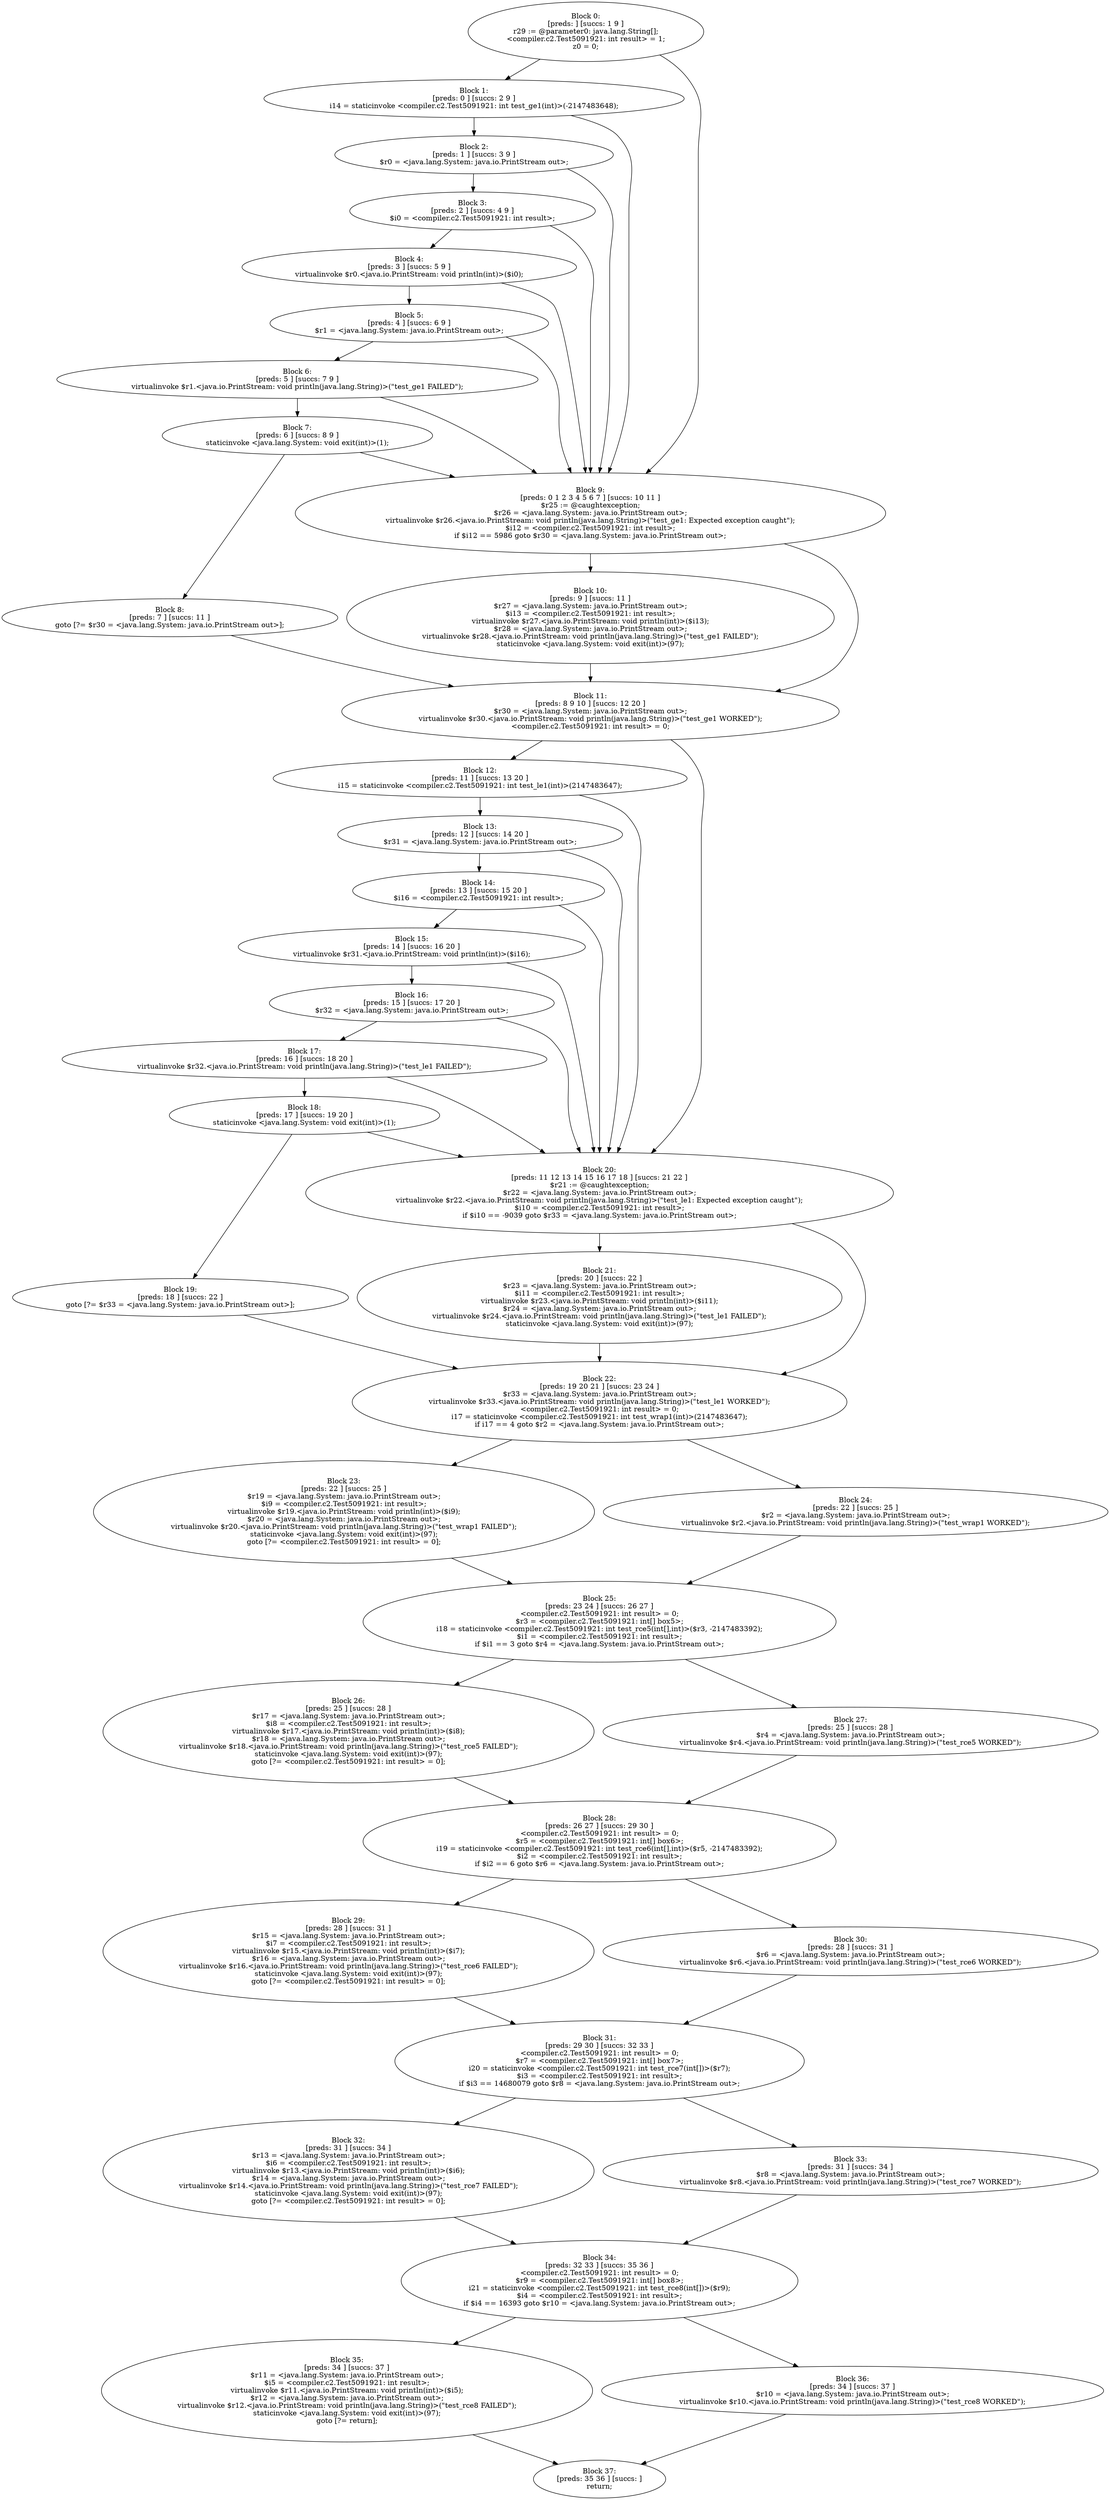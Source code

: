 digraph "unitGraph" {
    "Block 0:
[preds: ] [succs: 1 9 ]
r29 := @parameter0: java.lang.String[];
<compiler.c2.Test5091921: int result> = 1;
z0 = 0;
"
    "Block 1:
[preds: 0 ] [succs: 2 9 ]
i14 = staticinvoke <compiler.c2.Test5091921: int test_ge1(int)>(-2147483648);
"
    "Block 2:
[preds: 1 ] [succs: 3 9 ]
$r0 = <java.lang.System: java.io.PrintStream out>;
"
    "Block 3:
[preds: 2 ] [succs: 4 9 ]
$i0 = <compiler.c2.Test5091921: int result>;
"
    "Block 4:
[preds: 3 ] [succs: 5 9 ]
virtualinvoke $r0.<java.io.PrintStream: void println(int)>($i0);
"
    "Block 5:
[preds: 4 ] [succs: 6 9 ]
$r1 = <java.lang.System: java.io.PrintStream out>;
"
    "Block 6:
[preds: 5 ] [succs: 7 9 ]
virtualinvoke $r1.<java.io.PrintStream: void println(java.lang.String)>(\"test_ge1 FAILED\");
"
    "Block 7:
[preds: 6 ] [succs: 8 9 ]
staticinvoke <java.lang.System: void exit(int)>(1);
"
    "Block 8:
[preds: 7 ] [succs: 11 ]
goto [?= $r30 = <java.lang.System: java.io.PrintStream out>];
"
    "Block 9:
[preds: 0 1 2 3 4 5 6 7 ] [succs: 10 11 ]
$r25 := @caughtexception;
$r26 = <java.lang.System: java.io.PrintStream out>;
virtualinvoke $r26.<java.io.PrintStream: void println(java.lang.String)>(\"test_ge1: Expected exception caught\");
$i12 = <compiler.c2.Test5091921: int result>;
if $i12 == 5986 goto $r30 = <java.lang.System: java.io.PrintStream out>;
"
    "Block 10:
[preds: 9 ] [succs: 11 ]
$r27 = <java.lang.System: java.io.PrintStream out>;
$i13 = <compiler.c2.Test5091921: int result>;
virtualinvoke $r27.<java.io.PrintStream: void println(int)>($i13);
$r28 = <java.lang.System: java.io.PrintStream out>;
virtualinvoke $r28.<java.io.PrintStream: void println(java.lang.String)>(\"test_ge1 FAILED\");
staticinvoke <java.lang.System: void exit(int)>(97);
"
    "Block 11:
[preds: 8 9 10 ] [succs: 12 20 ]
$r30 = <java.lang.System: java.io.PrintStream out>;
virtualinvoke $r30.<java.io.PrintStream: void println(java.lang.String)>(\"test_ge1 WORKED\");
<compiler.c2.Test5091921: int result> = 0;
"
    "Block 12:
[preds: 11 ] [succs: 13 20 ]
i15 = staticinvoke <compiler.c2.Test5091921: int test_le1(int)>(2147483647);
"
    "Block 13:
[preds: 12 ] [succs: 14 20 ]
$r31 = <java.lang.System: java.io.PrintStream out>;
"
    "Block 14:
[preds: 13 ] [succs: 15 20 ]
$i16 = <compiler.c2.Test5091921: int result>;
"
    "Block 15:
[preds: 14 ] [succs: 16 20 ]
virtualinvoke $r31.<java.io.PrintStream: void println(int)>($i16);
"
    "Block 16:
[preds: 15 ] [succs: 17 20 ]
$r32 = <java.lang.System: java.io.PrintStream out>;
"
    "Block 17:
[preds: 16 ] [succs: 18 20 ]
virtualinvoke $r32.<java.io.PrintStream: void println(java.lang.String)>(\"test_le1 FAILED\");
"
    "Block 18:
[preds: 17 ] [succs: 19 20 ]
staticinvoke <java.lang.System: void exit(int)>(1);
"
    "Block 19:
[preds: 18 ] [succs: 22 ]
goto [?= $r33 = <java.lang.System: java.io.PrintStream out>];
"
    "Block 20:
[preds: 11 12 13 14 15 16 17 18 ] [succs: 21 22 ]
$r21 := @caughtexception;
$r22 = <java.lang.System: java.io.PrintStream out>;
virtualinvoke $r22.<java.io.PrintStream: void println(java.lang.String)>(\"test_le1: Expected exception caught\");
$i10 = <compiler.c2.Test5091921: int result>;
if $i10 == -9039 goto $r33 = <java.lang.System: java.io.PrintStream out>;
"
    "Block 21:
[preds: 20 ] [succs: 22 ]
$r23 = <java.lang.System: java.io.PrintStream out>;
$i11 = <compiler.c2.Test5091921: int result>;
virtualinvoke $r23.<java.io.PrintStream: void println(int)>($i11);
$r24 = <java.lang.System: java.io.PrintStream out>;
virtualinvoke $r24.<java.io.PrintStream: void println(java.lang.String)>(\"test_le1 FAILED\");
staticinvoke <java.lang.System: void exit(int)>(97);
"
    "Block 22:
[preds: 19 20 21 ] [succs: 23 24 ]
$r33 = <java.lang.System: java.io.PrintStream out>;
virtualinvoke $r33.<java.io.PrintStream: void println(java.lang.String)>(\"test_le1 WORKED\");
<compiler.c2.Test5091921: int result> = 0;
i17 = staticinvoke <compiler.c2.Test5091921: int test_wrap1(int)>(2147483647);
if i17 == 4 goto $r2 = <java.lang.System: java.io.PrintStream out>;
"
    "Block 23:
[preds: 22 ] [succs: 25 ]
$r19 = <java.lang.System: java.io.PrintStream out>;
$i9 = <compiler.c2.Test5091921: int result>;
virtualinvoke $r19.<java.io.PrintStream: void println(int)>($i9);
$r20 = <java.lang.System: java.io.PrintStream out>;
virtualinvoke $r20.<java.io.PrintStream: void println(java.lang.String)>(\"test_wrap1 FAILED\");
staticinvoke <java.lang.System: void exit(int)>(97);
goto [?= <compiler.c2.Test5091921: int result> = 0];
"
    "Block 24:
[preds: 22 ] [succs: 25 ]
$r2 = <java.lang.System: java.io.PrintStream out>;
virtualinvoke $r2.<java.io.PrintStream: void println(java.lang.String)>(\"test_wrap1 WORKED\");
"
    "Block 25:
[preds: 23 24 ] [succs: 26 27 ]
<compiler.c2.Test5091921: int result> = 0;
$r3 = <compiler.c2.Test5091921: int[] box5>;
i18 = staticinvoke <compiler.c2.Test5091921: int test_rce5(int[],int)>($r3, -2147483392);
$i1 = <compiler.c2.Test5091921: int result>;
if $i1 == 3 goto $r4 = <java.lang.System: java.io.PrintStream out>;
"
    "Block 26:
[preds: 25 ] [succs: 28 ]
$r17 = <java.lang.System: java.io.PrintStream out>;
$i8 = <compiler.c2.Test5091921: int result>;
virtualinvoke $r17.<java.io.PrintStream: void println(int)>($i8);
$r18 = <java.lang.System: java.io.PrintStream out>;
virtualinvoke $r18.<java.io.PrintStream: void println(java.lang.String)>(\"test_rce5 FAILED\");
staticinvoke <java.lang.System: void exit(int)>(97);
goto [?= <compiler.c2.Test5091921: int result> = 0];
"
    "Block 27:
[preds: 25 ] [succs: 28 ]
$r4 = <java.lang.System: java.io.PrintStream out>;
virtualinvoke $r4.<java.io.PrintStream: void println(java.lang.String)>(\"test_rce5 WORKED\");
"
    "Block 28:
[preds: 26 27 ] [succs: 29 30 ]
<compiler.c2.Test5091921: int result> = 0;
$r5 = <compiler.c2.Test5091921: int[] box6>;
i19 = staticinvoke <compiler.c2.Test5091921: int test_rce6(int[],int)>($r5, -2147483392);
$i2 = <compiler.c2.Test5091921: int result>;
if $i2 == 6 goto $r6 = <java.lang.System: java.io.PrintStream out>;
"
    "Block 29:
[preds: 28 ] [succs: 31 ]
$r15 = <java.lang.System: java.io.PrintStream out>;
$i7 = <compiler.c2.Test5091921: int result>;
virtualinvoke $r15.<java.io.PrintStream: void println(int)>($i7);
$r16 = <java.lang.System: java.io.PrintStream out>;
virtualinvoke $r16.<java.io.PrintStream: void println(java.lang.String)>(\"test_rce6 FAILED\");
staticinvoke <java.lang.System: void exit(int)>(97);
goto [?= <compiler.c2.Test5091921: int result> = 0];
"
    "Block 30:
[preds: 28 ] [succs: 31 ]
$r6 = <java.lang.System: java.io.PrintStream out>;
virtualinvoke $r6.<java.io.PrintStream: void println(java.lang.String)>(\"test_rce6 WORKED\");
"
    "Block 31:
[preds: 29 30 ] [succs: 32 33 ]
<compiler.c2.Test5091921: int result> = 0;
$r7 = <compiler.c2.Test5091921: int[] box7>;
i20 = staticinvoke <compiler.c2.Test5091921: int test_rce7(int[])>($r7);
$i3 = <compiler.c2.Test5091921: int result>;
if $i3 == 14680079 goto $r8 = <java.lang.System: java.io.PrintStream out>;
"
    "Block 32:
[preds: 31 ] [succs: 34 ]
$r13 = <java.lang.System: java.io.PrintStream out>;
$i6 = <compiler.c2.Test5091921: int result>;
virtualinvoke $r13.<java.io.PrintStream: void println(int)>($i6);
$r14 = <java.lang.System: java.io.PrintStream out>;
virtualinvoke $r14.<java.io.PrintStream: void println(java.lang.String)>(\"test_rce7 FAILED\");
staticinvoke <java.lang.System: void exit(int)>(97);
goto [?= <compiler.c2.Test5091921: int result> = 0];
"
    "Block 33:
[preds: 31 ] [succs: 34 ]
$r8 = <java.lang.System: java.io.PrintStream out>;
virtualinvoke $r8.<java.io.PrintStream: void println(java.lang.String)>(\"test_rce7 WORKED\");
"
    "Block 34:
[preds: 32 33 ] [succs: 35 36 ]
<compiler.c2.Test5091921: int result> = 0;
$r9 = <compiler.c2.Test5091921: int[] box8>;
i21 = staticinvoke <compiler.c2.Test5091921: int test_rce8(int[])>($r9);
$i4 = <compiler.c2.Test5091921: int result>;
if $i4 == 16393 goto $r10 = <java.lang.System: java.io.PrintStream out>;
"
    "Block 35:
[preds: 34 ] [succs: 37 ]
$r11 = <java.lang.System: java.io.PrintStream out>;
$i5 = <compiler.c2.Test5091921: int result>;
virtualinvoke $r11.<java.io.PrintStream: void println(int)>($i5);
$r12 = <java.lang.System: java.io.PrintStream out>;
virtualinvoke $r12.<java.io.PrintStream: void println(java.lang.String)>(\"test_rce8 FAILED\");
staticinvoke <java.lang.System: void exit(int)>(97);
goto [?= return];
"
    "Block 36:
[preds: 34 ] [succs: 37 ]
$r10 = <java.lang.System: java.io.PrintStream out>;
virtualinvoke $r10.<java.io.PrintStream: void println(java.lang.String)>(\"test_rce8 WORKED\");
"
    "Block 37:
[preds: 35 36 ] [succs: ]
return;
"
    "Block 0:
[preds: ] [succs: 1 9 ]
r29 := @parameter0: java.lang.String[];
<compiler.c2.Test5091921: int result> = 1;
z0 = 0;
"->"Block 1:
[preds: 0 ] [succs: 2 9 ]
i14 = staticinvoke <compiler.c2.Test5091921: int test_ge1(int)>(-2147483648);
";
    "Block 0:
[preds: ] [succs: 1 9 ]
r29 := @parameter0: java.lang.String[];
<compiler.c2.Test5091921: int result> = 1;
z0 = 0;
"->"Block 9:
[preds: 0 1 2 3 4 5 6 7 ] [succs: 10 11 ]
$r25 := @caughtexception;
$r26 = <java.lang.System: java.io.PrintStream out>;
virtualinvoke $r26.<java.io.PrintStream: void println(java.lang.String)>(\"test_ge1: Expected exception caught\");
$i12 = <compiler.c2.Test5091921: int result>;
if $i12 == 5986 goto $r30 = <java.lang.System: java.io.PrintStream out>;
";
    "Block 1:
[preds: 0 ] [succs: 2 9 ]
i14 = staticinvoke <compiler.c2.Test5091921: int test_ge1(int)>(-2147483648);
"->"Block 2:
[preds: 1 ] [succs: 3 9 ]
$r0 = <java.lang.System: java.io.PrintStream out>;
";
    "Block 1:
[preds: 0 ] [succs: 2 9 ]
i14 = staticinvoke <compiler.c2.Test5091921: int test_ge1(int)>(-2147483648);
"->"Block 9:
[preds: 0 1 2 3 4 5 6 7 ] [succs: 10 11 ]
$r25 := @caughtexception;
$r26 = <java.lang.System: java.io.PrintStream out>;
virtualinvoke $r26.<java.io.PrintStream: void println(java.lang.String)>(\"test_ge1: Expected exception caught\");
$i12 = <compiler.c2.Test5091921: int result>;
if $i12 == 5986 goto $r30 = <java.lang.System: java.io.PrintStream out>;
";
    "Block 2:
[preds: 1 ] [succs: 3 9 ]
$r0 = <java.lang.System: java.io.PrintStream out>;
"->"Block 3:
[preds: 2 ] [succs: 4 9 ]
$i0 = <compiler.c2.Test5091921: int result>;
";
    "Block 2:
[preds: 1 ] [succs: 3 9 ]
$r0 = <java.lang.System: java.io.PrintStream out>;
"->"Block 9:
[preds: 0 1 2 3 4 5 6 7 ] [succs: 10 11 ]
$r25 := @caughtexception;
$r26 = <java.lang.System: java.io.PrintStream out>;
virtualinvoke $r26.<java.io.PrintStream: void println(java.lang.String)>(\"test_ge1: Expected exception caught\");
$i12 = <compiler.c2.Test5091921: int result>;
if $i12 == 5986 goto $r30 = <java.lang.System: java.io.PrintStream out>;
";
    "Block 3:
[preds: 2 ] [succs: 4 9 ]
$i0 = <compiler.c2.Test5091921: int result>;
"->"Block 4:
[preds: 3 ] [succs: 5 9 ]
virtualinvoke $r0.<java.io.PrintStream: void println(int)>($i0);
";
    "Block 3:
[preds: 2 ] [succs: 4 9 ]
$i0 = <compiler.c2.Test5091921: int result>;
"->"Block 9:
[preds: 0 1 2 3 4 5 6 7 ] [succs: 10 11 ]
$r25 := @caughtexception;
$r26 = <java.lang.System: java.io.PrintStream out>;
virtualinvoke $r26.<java.io.PrintStream: void println(java.lang.String)>(\"test_ge1: Expected exception caught\");
$i12 = <compiler.c2.Test5091921: int result>;
if $i12 == 5986 goto $r30 = <java.lang.System: java.io.PrintStream out>;
";
    "Block 4:
[preds: 3 ] [succs: 5 9 ]
virtualinvoke $r0.<java.io.PrintStream: void println(int)>($i0);
"->"Block 5:
[preds: 4 ] [succs: 6 9 ]
$r1 = <java.lang.System: java.io.PrintStream out>;
";
    "Block 4:
[preds: 3 ] [succs: 5 9 ]
virtualinvoke $r0.<java.io.PrintStream: void println(int)>($i0);
"->"Block 9:
[preds: 0 1 2 3 4 5 6 7 ] [succs: 10 11 ]
$r25 := @caughtexception;
$r26 = <java.lang.System: java.io.PrintStream out>;
virtualinvoke $r26.<java.io.PrintStream: void println(java.lang.String)>(\"test_ge1: Expected exception caught\");
$i12 = <compiler.c2.Test5091921: int result>;
if $i12 == 5986 goto $r30 = <java.lang.System: java.io.PrintStream out>;
";
    "Block 5:
[preds: 4 ] [succs: 6 9 ]
$r1 = <java.lang.System: java.io.PrintStream out>;
"->"Block 6:
[preds: 5 ] [succs: 7 9 ]
virtualinvoke $r1.<java.io.PrintStream: void println(java.lang.String)>(\"test_ge1 FAILED\");
";
    "Block 5:
[preds: 4 ] [succs: 6 9 ]
$r1 = <java.lang.System: java.io.PrintStream out>;
"->"Block 9:
[preds: 0 1 2 3 4 5 6 7 ] [succs: 10 11 ]
$r25 := @caughtexception;
$r26 = <java.lang.System: java.io.PrintStream out>;
virtualinvoke $r26.<java.io.PrintStream: void println(java.lang.String)>(\"test_ge1: Expected exception caught\");
$i12 = <compiler.c2.Test5091921: int result>;
if $i12 == 5986 goto $r30 = <java.lang.System: java.io.PrintStream out>;
";
    "Block 6:
[preds: 5 ] [succs: 7 9 ]
virtualinvoke $r1.<java.io.PrintStream: void println(java.lang.String)>(\"test_ge1 FAILED\");
"->"Block 7:
[preds: 6 ] [succs: 8 9 ]
staticinvoke <java.lang.System: void exit(int)>(1);
";
    "Block 6:
[preds: 5 ] [succs: 7 9 ]
virtualinvoke $r1.<java.io.PrintStream: void println(java.lang.String)>(\"test_ge1 FAILED\");
"->"Block 9:
[preds: 0 1 2 3 4 5 6 7 ] [succs: 10 11 ]
$r25 := @caughtexception;
$r26 = <java.lang.System: java.io.PrintStream out>;
virtualinvoke $r26.<java.io.PrintStream: void println(java.lang.String)>(\"test_ge1: Expected exception caught\");
$i12 = <compiler.c2.Test5091921: int result>;
if $i12 == 5986 goto $r30 = <java.lang.System: java.io.PrintStream out>;
";
    "Block 7:
[preds: 6 ] [succs: 8 9 ]
staticinvoke <java.lang.System: void exit(int)>(1);
"->"Block 8:
[preds: 7 ] [succs: 11 ]
goto [?= $r30 = <java.lang.System: java.io.PrintStream out>];
";
    "Block 7:
[preds: 6 ] [succs: 8 9 ]
staticinvoke <java.lang.System: void exit(int)>(1);
"->"Block 9:
[preds: 0 1 2 3 4 5 6 7 ] [succs: 10 11 ]
$r25 := @caughtexception;
$r26 = <java.lang.System: java.io.PrintStream out>;
virtualinvoke $r26.<java.io.PrintStream: void println(java.lang.String)>(\"test_ge1: Expected exception caught\");
$i12 = <compiler.c2.Test5091921: int result>;
if $i12 == 5986 goto $r30 = <java.lang.System: java.io.PrintStream out>;
";
    "Block 8:
[preds: 7 ] [succs: 11 ]
goto [?= $r30 = <java.lang.System: java.io.PrintStream out>];
"->"Block 11:
[preds: 8 9 10 ] [succs: 12 20 ]
$r30 = <java.lang.System: java.io.PrintStream out>;
virtualinvoke $r30.<java.io.PrintStream: void println(java.lang.String)>(\"test_ge1 WORKED\");
<compiler.c2.Test5091921: int result> = 0;
";
    "Block 9:
[preds: 0 1 2 3 4 5 6 7 ] [succs: 10 11 ]
$r25 := @caughtexception;
$r26 = <java.lang.System: java.io.PrintStream out>;
virtualinvoke $r26.<java.io.PrintStream: void println(java.lang.String)>(\"test_ge1: Expected exception caught\");
$i12 = <compiler.c2.Test5091921: int result>;
if $i12 == 5986 goto $r30 = <java.lang.System: java.io.PrintStream out>;
"->"Block 10:
[preds: 9 ] [succs: 11 ]
$r27 = <java.lang.System: java.io.PrintStream out>;
$i13 = <compiler.c2.Test5091921: int result>;
virtualinvoke $r27.<java.io.PrintStream: void println(int)>($i13);
$r28 = <java.lang.System: java.io.PrintStream out>;
virtualinvoke $r28.<java.io.PrintStream: void println(java.lang.String)>(\"test_ge1 FAILED\");
staticinvoke <java.lang.System: void exit(int)>(97);
";
    "Block 9:
[preds: 0 1 2 3 4 5 6 7 ] [succs: 10 11 ]
$r25 := @caughtexception;
$r26 = <java.lang.System: java.io.PrintStream out>;
virtualinvoke $r26.<java.io.PrintStream: void println(java.lang.String)>(\"test_ge1: Expected exception caught\");
$i12 = <compiler.c2.Test5091921: int result>;
if $i12 == 5986 goto $r30 = <java.lang.System: java.io.PrintStream out>;
"->"Block 11:
[preds: 8 9 10 ] [succs: 12 20 ]
$r30 = <java.lang.System: java.io.PrintStream out>;
virtualinvoke $r30.<java.io.PrintStream: void println(java.lang.String)>(\"test_ge1 WORKED\");
<compiler.c2.Test5091921: int result> = 0;
";
    "Block 10:
[preds: 9 ] [succs: 11 ]
$r27 = <java.lang.System: java.io.PrintStream out>;
$i13 = <compiler.c2.Test5091921: int result>;
virtualinvoke $r27.<java.io.PrintStream: void println(int)>($i13);
$r28 = <java.lang.System: java.io.PrintStream out>;
virtualinvoke $r28.<java.io.PrintStream: void println(java.lang.String)>(\"test_ge1 FAILED\");
staticinvoke <java.lang.System: void exit(int)>(97);
"->"Block 11:
[preds: 8 9 10 ] [succs: 12 20 ]
$r30 = <java.lang.System: java.io.PrintStream out>;
virtualinvoke $r30.<java.io.PrintStream: void println(java.lang.String)>(\"test_ge1 WORKED\");
<compiler.c2.Test5091921: int result> = 0;
";
    "Block 11:
[preds: 8 9 10 ] [succs: 12 20 ]
$r30 = <java.lang.System: java.io.PrintStream out>;
virtualinvoke $r30.<java.io.PrintStream: void println(java.lang.String)>(\"test_ge1 WORKED\");
<compiler.c2.Test5091921: int result> = 0;
"->"Block 12:
[preds: 11 ] [succs: 13 20 ]
i15 = staticinvoke <compiler.c2.Test5091921: int test_le1(int)>(2147483647);
";
    "Block 11:
[preds: 8 9 10 ] [succs: 12 20 ]
$r30 = <java.lang.System: java.io.PrintStream out>;
virtualinvoke $r30.<java.io.PrintStream: void println(java.lang.String)>(\"test_ge1 WORKED\");
<compiler.c2.Test5091921: int result> = 0;
"->"Block 20:
[preds: 11 12 13 14 15 16 17 18 ] [succs: 21 22 ]
$r21 := @caughtexception;
$r22 = <java.lang.System: java.io.PrintStream out>;
virtualinvoke $r22.<java.io.PrintStream: void println(java.lang.String)>(\"test_le1: Expected exception caught\");
$i10 = <compiler.c2.Test5091921: int result>;
if $i10 == -9039 goto $r33 = <java.lang.System: java.io.PrintStream out>;
";
    "Block 12:
[preds: 11 ] [succs: 13 20 ]
i15 = staticinvoke <compiler.c2.Test5091921: int test_le1(int)>(2147483647);
"->"Block 13:
[preds: 12 ] [succs: 14 20 ]
$r31 = <java.lang.System: java.io.PrintStream out>;
";
    "Block 12:
[preds: 11 ] [succs: 13 20 ]
i15 = staticinvoke <compiler.c2.Test5091921: int test_le1(int)>(2147483647);
"->"Block 20:
[preds: 11 12 13 14 15 16 17 18 ] [succs: 21 22 ]
$r21 := @caughtexception;
$r22 = <java.lang.System: java.io.PrintStream out>;
virtualinvoke $r22.<java.io.PrintStream: void println(java.lang.String)>(\"test_le1: Expected exception caught\");
$i10 = <compiler.c2.Test5091921: int result>;
if $i10 == -9039 goto $r33 = <java.lang.System: java.io.PrintStream out>;
";
    "Block 13:
[preds: 12 ] [succs: 14 20 ]
$r31 = <java.lang.System: java.io.PrintStream out>;
"->"Block 14:
[preds: 13 ] [succs: 15 20 ]
$i16 = <compiler.c2.Test5091921: int result>;
";
    "Block 13:
[preds: 12 ] [succs: 14 20 ]
$r31 = <java.lang.System: java.io.PrintStream out>;
"->"Block 20:
[preds: 11 12 13 14 15 16 17 18 ] [succs: 21 22 ]
$r21 := @caughtexception;
$r22 = <java.lang.System: java.io.PrintStream out>;
virtualinvoke $r22.<java.io.PrintStream: void println(java.lang.String)>(\"test_le1: Expected exception caught\");
$i10 = <compiler.c2.Test5091921: int result>;
if $i10 == -9039 goto $r33 = <java.lang.System: java.io.PrintStream out>;
";
    "Block 14:
[preds: 13 ] [succs: 15 20 ]
$i16 = <compiler.c2.Test5091921: int result>;
"->"Block 15:
[preds: 14 ] [succs: 16 20 ]
virtualinvoke $r31.<java.io.PrintStream: void println(int)>($i16);
";
    "Block 14:
[preds: 13 ] [succs: 15 20 ]
$i16 = <compiler.c2.Test5091921: int result>;
"->"Block 20:
[preds: 11 12 13 14 15 16 17 18 ] [succs: 21 22 ]
$r21 := @caughtexception;
$r22 = <java.lang.System: java.io.PrintStream out>;
virtualinvoke $r22.<java.io.PrintStream: void println(java.lang.String)>(\"test_le1: Expected exception caught\");
$i10 = <compiler.c2.Test5091921: int result>;
if $i10 == -9039 goto $r33 = <java.lang.System: java.io.PrintStream out>;
";
    "Block 15:
[preds: 14 ] [succs: 16 20 ]
virtualinvoke $r31.<java.io.PrintStream: void println(int)>($i16);
"->"Block 16:
[preds: 15 ] [succs: 17 20 ]
$r32 = <java.lang.System: java.io.PrintStream out>;
";
    "Block 15:
[preds: 14 ] [succs: 16 20 ]
virtualinvoke $r31.<java.io.PrintStream: void println(int)>($i16);
"->"Block 20:
[preds: 11 12 13 14 15 16 17 18 ] [succs: 21 22 ]
$r21 := @caughtexception;
$r22 = <java.lang.System: java.io.PrintStream out>;
virtualinvoke $r22.<java.io.PrintStream: void println(java.lang.String)>(\"test_le1: Expected exception caught\");
$i10 = <compiler.c2.Test5091921: int result>;
if $i10 == -9039 goto $r33 = <java.lang.System: java.io.PrintStream out>;
";
    "Block 16:
[preds: 15 ] [succs: 17 20 ]
$r32 = <java.lang.System: java.io.PrintStream out>;
"->"Block 17:
[preds: 16 ] [succs: 18 20 ]
virtualinvoke $r32.<java.io.PrintStream: void println(java.lang.String)>(\"test_le1 FAILED\");
";
    "Block 16:
[preds: 15 ] [succs: 17 20 ]
$r32 = <java.lang.System: java.io.PrintStream out>;
"->"Block 20:
[preds: 11 12 13 14 15 16 17 18 ] [succs: 21 22 ]
$r21 := @caughtexception;
$r22 = <java.lang.System: java.io.PrintStream out>;
virtualinvoke $r22.<java.io.PrintStream: void println(java.lang.String)>(\"test_le1: Expected exception caught\");
$i10 = <compiler.c2.Test5091921: int result>;
if $i10 == -9039 goto $r33 = <java.lang.System: java.io.PrintStream out>;
";
    "Block 17:
[preds: 16 ] [succs: 18 20 ]
virtualinvoke $r32.<java.io.PrintStream: void println(java.lang.String)>(\"test_le1 FAILED\");
"->"Block 18:
[preds: 17 ] [succs: 19 20 ]
staticinvoke <java.lang.System: void exit(int)>(1);
";
    "Block 17:
[preds: 16 ] [succs: 18 20 ]
virtualinvoke $r32.<java.io.PrintStream: void println(java.lang.String)>(\"test_le1 FAILED\");
"->"Block 20:
[preds: 11 12 13 14 15 16 17 18 ] [succs: 21 22 ]
$r21 := @caughtexception;
$r22 = <java.lang.System: java.io.PrintStream out>;
virtualinvoke $r22.<java.io.PrintStream: void println(java.lang.String)>(\"test_le1: Expected exception caught\");
$i10 = <compiler.c2.Test5091921: int result>;
if $i10 == -9039 goto $r33 = <java.lang.System: java.io.PrintStream out>;
";
    "Block 18:
[preds: 17 ] [succs: 19 20 ]
staticinvoke <java.lang.System: void exit(int)>(1);
"->"Block 19:
[preds: 18 ] [succs: 22 ]
goto [?= $r33 = <java.lang.System: java.io.PrintStream out>];
";
    "Block 18:
[preds: 17 ] [succs: 19 20 ]
staticinvoke <java.lang.System: void exit(int)>(1);
"->"Block 20:
[preds: 11 12 13 14 15 16 17 18 ] [succs: 21 22 ]
$r21 := @caughtexception;
$r22 = <java.lang.System: java.io.PrintStream out>;
virtualinvoke $r22.<java.io.PrintStream: void println(java.lang.String)>(\"test_le1: Expected exception caught\");
$i10 = <compiler.c2.Test5091921: int result>;
if $i10 == -9039 goto $r33 = <java.lang.System: java.io.PrintStream out>;
";
    "Block 19:
[preds: 18 ] [succs: 22 ]
goto [?= $r33 = <java.lang.System: java.io.PrintStream out>];
"->"Block 22:
[preds: 19 20 21 ] [succs: 23 24 ]
$r33 = <java.lang.System: java.io.PrintStream out>;
virtualinvoke $r33.<java.io.PrintStream: void println(java.lang.String)>(\"test_le1 WORKED\");
<compiler.c2.Test5091921: int result> = 0;
i17 = staticinvoke <compiler.c2.Test5091921: int test_wrap1(int)>(2147483647);
if i17 == 4 goto $r2 = <java.lang.System: java.io.PrintStream out>;
";
    "Block 20:
[preds: 11 12 13 14 15 16 17 18 ] [succs: 21 22 ]
$r21 := @caughtexception;
$r22 = <java.lang.System: java.io.PrintStream out>;
virtualinvoke $r22.<java.io.PrintStream: void println(java.lang.String)>(\"test_le1: Expected exception caught\");
$i10 = <compiler.c2.Test5091921: int result>;
if $i10 == -9039 goto $r33 = <java.lang.System: java.io.PrintStream out>;
"->"Block 21:
[preds: 20 ] [succs: 22 ]
$r23 = <java.lang.System: java.io.PrintStream out>;
$i11 = <compiler.c2.Test5091921: int result>;
virtualinvoke $r23.<java.io.PrintStream: void println(int)>($i11);
$r24 = <java.lang.System: java.io.PrintStream out>;
virtualinvoke $r24.<java.io.PrintStream: void println(java.lang.String)>(\"test_le1 FAILED\");
staticinvoke <java.lang.System: void exit(int)>(97);
";
    "Block 20:
[preds: 11 12 13 14 15 16 17 18 ] [succs: 21 22 ]
$r21 := @caughtexception;
$r22 = <java.lang.System: java.io.PrintStream out>;
virtualinvoke $r22.<java.io.PrintStream: void println(java.lang.String)>(\"test_le1: Expected exception caught\");
$i10 = <compiler.c2.Test5091921: int result>;
if $i10 == -9039 goto $r33 = <java.lang.System: java.io.PrintStream out>;
"->"Block 22:
[preds: 19 20 21 ] [succs: 23 24 ]
$r33 = <java.lang.System: java.io.PrintStream out>;
virtualinvoke $r33.<java.io.PrintStream: void println(java.lang.String)>(\"test_le1 WORKED\");
<compiler.c2.Test5091921: int result> = 0;
i17 = staticinvoke <compiler.c2.Test5091921: int test_wrap1(int)>(2147483647);
if i17 == 4 goto $r2 = <java.lang.System: java.io.PrintStream out>;
";
    "Block 21:
[preds: 20 ] [succs: 22 ]
$r23 = <java.lang.System: java.io.PrintStream out>;
$i11 = <compiler.c2.Test5091921: int result>;
virtualinvoke $r23.<java.io.PrintStream: void println(int)>($i11);
$r24 = <java.lang.System: java.io.PrintStream out>;
virtualinvoke $r24.<java.io.PrintStream: void println(java.lang.String)>(\"test_le1 FAILED\");
staticinvoke <java.lang.System: void exit(int)>(97);
"->"Block 22:
[preds: 19 20 21 ] [succs: 23 24 ]
$r33 = <java.lang.System: java.io.PrintStream out>;
virtualinvoke $r33.<java.io.PrintStream: void println(java.lang.String)>(\"test_le1 WORKED\");
<compiler.c2.Test5091921: int result> = 0;
i17 = staticinvoke <compiler.c2.Test5091921: int test_wrap1(int)>(2147483647);
if i17 == 4 goto $r2 = <java.lang.System: java.io.PrintStream out>;
";
    "Block 22:
[preds: 19 20 21 ] [succs: 23 24 ]
$r33 = <java.lang.System: java.io.PrintStream out>;
virtualinvoke $r33.<java.io.PrintStream: void println(java.lang.String)>(\"test_le1 WORKED\");
<compiler.c2.Test5091921: int result> = 0;
i17 = staticinvoke <compiler.c2.Test5091921: int test_wrap1(int)>(2147483647);
if i17 == 4 goto $r2 = <java.lang.System: java.io.PrintStream out>;
"->"Block 23:
[preds: 22 ] [succs: 25 ]
$r19 = <java.lang.System: java.io.PrintStream out>;
$i9 = <compiler.c2.Test5091921: int result>;
virtualinvoke $r19.<java.io.PrintStream: void println(int)>($i9);
$r20 = <java.lang.System: java.io.PrintStream out>;
virtualinvoke $r20.<java.io.PrintStream: void println(java.lang.String)>(\"test_wrap1 FAILED\");
staticinvoke <java.lang.System: void exit(int)>(97);
goto [?= <compiler.c2.Test5091921: int result> = 0];
";
    "Block 22:
[preds: 19 20 21 ] [succs: 23 24 ]
$r33 = <java.lang.System: java.io.PrintStream out>;
virtualinvoke $r33.<java.io.PrintStream: void println(java.lang.String)>(\"test_le1 WORKED\");
<compiler.c2.Test5091921: int result> = 0;
i17 = staticinvoke <compiler.c2.Test5091921: int test_wrap1(int)>(2147483647);
if i17 == 4 goto $r2 = <java.lang.System: java.io.PrintStream out>;
"->"Block 24:
[preds: 22 ] [succs: 25 ]
$r2 = <java.lang.System: java.io.PrintStream out>;
virtualinvoke $r2.<java.io.PrintStream: void println(java.lang.String)>(\"test_wrap1 WORKED\");
";
    "Block 23:
[preds: 22 ] [succs: 25 ]
$r19 = <java.lang.System: java.io.PrintStream out>;
$i9 = <compiler.c2.Test5091921: int result>;
virtualinvoke $r19.<java.io.PrintStream: void println(int)>($i9);
$r20 = <java.lang.System: java.io.PrintStream out>;
virtualinvoke $r20.<java.io.PrintStream: void println(java.lang.String)>(\"test_wrap1 FAILED\");
staticinvoke <java.lang.System: void exit(int)>(97);
goto [?= <compiler.c2.Test5091921: int result> = 0];
"->"Block 25:
[preds: 23 24 ] [succs: 26 27 ]
<compiler.c2.Test5091921: int result> = 0;
$r3 = <compiler.c2.Test5091921: int[] box5>;
i18 = staticinvoke <compiler.c2.Test5091921: int test_rce5(int[],int)>($r3, -2147483392);
$i1 = <compiler.c2.Test5091921: int result>;
if $i1 == 3 goto $r4 = <java.lang.System: java.io.PrintStream out>;
";
    "Block 24:
[preds: 22 ] [succs: 25 ]
$r2 = <java.lang.System: java.io.PrintStream out>;
virtualinvoke $r2.<java.io.PrintStream: void println(java.lang.String)>(\"test_wrap1 WORKED\");
"->"Block 25:
[preds: 23 24 ] [succs: 26 27 ]
<compiler.c2.Test5091921: int result> = 0;
$r3 = <compiler.c2.Test5091921: int[] box5>;
i18 = staticinvoke <compiler.c2.Test5091921: int test_rce5(int[],int)>($r3, -2147483392);
$i1 = <compiler.c2.Test5091921: int result>;
if $i1 == 3 goto $r4 = <java.lang.System: java.io.PrintStream out>;
";
    "Block 25:
[preds: 23 24 ] [succs: 26 27 ]
<compiler.c2.Test5091921: int result> = 0;
$r3 = <compiler.c2.Test5091921: int[] box5>;
i18 = staticinvoke <compiler.c2.Test5091921: int test_rce5(int[],int)>($r3, -2147483392);
$i1 = <compiler.c2.Test5091921: int result>;
if $i1 == 3 goto $r4 = <java.lang.System: java.io.PrintStream out>;
"->"Block 26:
[preds: 25 ] [succs: 28 ]
$r17 = <java.lang.System: java.io.PrintStream out>;
$i8 = <compiler.c2.Test5091921: int result>;
virtualinvoke $r17.<java.io.PrintStream: void println(int)>($i8);
$r18 = <java.lang.System: java.io.PrintStream out>;
virtualinvoke $r18.<java.io.PrintStream: void println(java.lang.String)>(\"test_rce5 FAILED\");
staticinvoke <java.lang.System: void exit(int)>(97);
goto [?= <compiler.c2.Test5091921: int result> = 0];
";
    "Block 25:
[preds: 23 24 ] [succs: 26 27 ]
<compiler.c2.Test5091921: int result> = 0;
$r3 = <compiler.c2.Test5091921: int[] box5>;
i18 = staticinvoke <compiler.c2.Test5091921: int test_rce5(int[],int)>($r3, -2147483392);
$i1 = <compiler.c2.Test5091921: int result>;
if $i1 == 3 goto $r4 = <java.lang.System: java.io.PrintStream out>;
"->"Block 27:
[preds: 25 ] [succs: 28 ]
$r4 = <java.lang.System: java.io.PrintStream out>;
virtualinvoke $r4.<java.io.PrintStream: void println(java.lang.String)>(\"test_rce5 WORKED\");
";
    "Block 26:
[preds: 25 ] [succs: 28 ]
$r17 = <java.lang.System: java.io.PrintStream out>;
$i8 = <compiler.c2.Test5091921: int result>;
virtualinvoke $r17.<java.io.PrintStream: void println(int)>($i8);
$r18 = <java.lang.System: java.io.PrintStream out>;
virtualinvoke $r18.<java.io.PrintStream: void println(java.lang.String)>(\"test_rce5 FAILED\");
staticinvoke <java.lang.System: void exit(int)>(97);
goto [?= <compiler.c2.Test5091921: int result> = 0];
"->"Block 28:
[preds: 26 27 ] [succs: 29 30 ]
<compiler.c2.Test5091921: int result> = 0;
$r5 = <compiler.c2.Test5091921: int[] box6>;
i19 = staticinvoke <compiler.c2.Test5091921: int test_rce6(int[],int)>($r5, -2147483392);
$i2 = <compiler.c2.Test5091921: int result>;
if $i2 == 6 goto $r6 = <java.lang.System: java.io.PrintStream out>;
";
    "Block 27:
[preds: 25 ] [succs: 28 ]
$r4 = <java.lang.System: java.io.PrintStream out>;
virtualinvoke $r4.<java.io.PrintStream: void println(java.lang.String)>(\"test_rce5 WORKED\");
"->"Block 28:
[preds: 26 27 ] [succs: 29 30 ]
<compiler.c2.Test5091921: int result> = 0;
$r5 = <compiler.c2.Test5091921: int[] box6>;
i19 = staticinvoke <compiler.c2.Test5091921: int test_rce6(int[],int)>($r5, -2147483392);
$i2 = <compiler.c2.Test5091921: int result>;
if $i2 == 6 goto $r6 = <java.lang.System: java.io.PrintStream out>;
";
    "Block 28:
[preds: 26 27 ] [succs: 29 30 ]
<compiler.c2.Test5091921: int result> = 0;
$r5 = <compiler.c2.Test5091921: int[] box6>;
i19 = staticinvoke <compiler.c2.Test5091921: int test_rce6(int[],int)>($r5, -2147483392);
$i2 = <compiler.c2.Test5091921: int result>;
if $i2 == 6 goto $r6 = <java.lang.System: java.io.PrintStream out>;
"->"Block 29:
[preds: 28 ] [succs: 31 ]
$r15 = <java.lang.System: java.io.PrintStream out>;
$i7 = <compiler.c2.Test5091921: int result>;
virtualinvoke $r15.<java.io.PrintStream: void println(int)>($i7);
$r16 = <java.lang.System: java.io.PrintStream out>;
virtualinvoke $r16.<java.io.PrintStream: void println(java.lang.String)>(\"test_rce6 FAILED\");
staticinvoke <java.lang.System: void exit(int)>(97);
goto [?= <compiler.c2.Test5091921: int result> = 0];
";
    "Block 28:
[preds: 26 27 ] [succs: 29 30 ]
<compiler.c2.Test5091921: int result> = 0;
$r5 = <compiler.c2.Test5091921: int[] box6>;
i19 = staticinvoke <compiler.c2.Test5091921: int test_rce6(int[],int)>($r5, -2147483392);
$i2 = <compiler.c2.Test5091921: int result>;
if $i2 == 6 goto $r6 = <java.lang.System: java.io.PrintStream out>;
"->"Block 30:
[preds: 28 ] [succs: 31 ]
$r6 = <java.lang.System: java.io.PrintStream out>;
virtualinvoke $r6.<java.io.PrintStream: void println(java.lang.String)>(\"test_rce6 WORKED\");
";
    "Block 29:
[preds: 28 ] [succs: 31 ]
$r15 = <java.lang.System: java.io.PrintStream out>;
$i7 = <compiler.c2.Test5091921: int result>;
virtualinvoke $r15.<java.io.PrintStream: void println(int)>($i7);
$r16 = <java.lang.System: java.io.PrintStream out>;
virtualinvoke $r16.<java.io.PrintStream: void println(java.lang.String)>(\"test_rce6 FAILED\");
staticinvoke <java.lang.System: void exit(int)>(97);
goto [?= <compiler.c2.Test5091921: int result> = 0];
"->"Block 31:
[preds: 29 30 ] [succs: 32 33 ]
<compiler.c2.Test5091921: int result> = 0;
$r7 = <compiler.c2.Test5091921: int[] box7>;
i20 = staticinvoke <compiler.c2.Test5091921: int test_rce7(int[])>($r7);
$i3 = <compiler.c2.Test5091921: int result>;
if $i3 == 14680079 goto $r8 = <java.lang.System: java.io.PrintStream out>;
";
    "Block 30:
[preds: 28 ] [succs: 31 ]
$r6 = <java.lang.System: java.io.PrintStream out>;
virtualinvoke $r6.<java.io.PrintStream: void println(java.lang.String)>(\"test_rce6 WORKED\");
"->"Block 31:
[preds: 29 30 ] [succs: 32 33 ]
<compiler.c2.Test5091921: int result> = 0;
$r7 = <compiler.c2.Test5091921: int[] box7>;
i20 = staticinvoke <compiler.c2.Test5091921: int test_rce7(int[])>($r7);
$i3 = <compiler.c2.Test5091921: int result>;
if $i3 == 14680079 goto $r8 = <java.lang.System: java.io.PrintStream out>;
";
    "Block 31:
[preds: 29 30 ] [succs: 32 33 ]
<compiler.c2.Test5091921: int result> = 0;
$r7 = <compiler.c2.Test5091921: int[] box7>;
i20 = staticinvoke <compiler.c2.Test5091921: int test_rce7(int[])>($r7);
$i3 = <compiler.c2.Test5091921: int result>;
if $i3 == 14680079 goto $r8 = <java.lang.System: java.io.PrintStream out>;
"->"Block 32:
[preds: 31 ] [succs: 34 ]
$r13 = <java.lang.System: java.io.PrintStream out>;
$i6 = <compiler.c2.Test5091921: int result>;
virtualinvoke $r13.<java.io.PrintStream: void println(int)>($i6);
$r14 = <java.lang.System: java.io.PrintStream out>;
virtualinvoke $r14.<java.io.PrintStream: void println(java.lang.String)>(\"test_rce7 FAILED\");
staticinvoke <java.lang.System: void exit(int)>(97);
goto [?= <compiler.c2.Test5091921: int result> = 0];
";
    "Block 31:
[preds: 29 30 ] [succs: 32 33 ]
<compiler.c2.Test5091921: int result> = 0;
$r7 = <compiler.c2.Test5091921: int[] box7>;
i20 = staticinvoke <compiler.c2.Test5091921: int test_rce7(int[])>($r7);
$i3 = <compiler.c2.Test5091921: int result>;
if $i3 == 14680079 goto $r8 = <java.lang.System: java.io.PrintStream out>;
"->"Block 33:
[preds: 31 ] [succs: 34 ]
$r8 = <java.lang.System: java.io.PrintStream out>;
virtualinvoke $r8.<java.io.PrintStream: void println(java.lang.String)>(\"test_rce7 WORKED\");
";
    "Block 32:
[preds: 31 ] [succs: 34 ]
$r13 = <java.lang.System: java.io.PrintStream out>;
$i6 = <compiler.c2.Test5091921: int result>;
virtualinvoke $r13.<java.io.PrintStream: void println(int)>($i6);
$r14 = <java.lang.System: java.io.PrintStream out>;
virtualinvoke $r14.<java.io.PrintStream: void println(java.lang.String)>(\"test_rce7 FAILED\");
staticinvoke <java.lang.System: void exit(int)>(97);
goto [?= <compiler.c2.Test5091921: int result> = 0];
"->"Block 34:
[preds: 32 33 ] [succs: 35 36 ]
<compiler.c2.Test5091921: int result> = 0;
$r9 = <compiler.c2.Test5091921: int[] box8>;
i21 = staticinvoke <compiler.c2.Test5091921: int test_rce8(int[])>($r9);
$i4 = <compiler.c2.Test5091921: int result>;
if $i4 == 16393 goto $r10 = <java.lang.System: java.io.PrintStream out>;
";
    "Block 33:
[preds: 31 ] [succs: 34 ]
$r8 = <java.lang.System: java.io.PrintStream out>;
virtualinvoke $r8.<java.io.PrintStream: void println(java.lang.String)>(\"test_rce7 WORKED\");
"->"Block 34:
[preds: 32 33 ] [succs: 35 36 ]
<compiler.c2.Test5091921: int result> = 0;
$r9 = <compiler.c2.Test5091921: int[] box8>;
i21 = staticinvoke <compiler.c2.Test5091921: int test_rce8(int[])>($r9);
$i4 = <compiler.c2.Test5091921: int result>;
if $i4 == 16393 goto $r10 = <java.lang.System: java.io.PrintStream out>;
";
    "Block 34:
[preds: 32 33 ] [succs: 35 36 ]
<compiler.c2.Test5091921: int result> = 0;
$r9 = <compiler.c2.Test5091921: int[] box8>;
i21 = staticinvoke <compiler.c2.Test5091921: int test_rce8(int[])>($r9);
$i4 = <compiler.c2.Test5091921: int result>;
if $i4 == 16393 goto $r10 = <java.lang.System: java.io.PrintStream out>;
"->"Block 35:
[preds: 34 ] [succs: 37 ]
$r11 = <java.lang.System: java.io.PrintStream out>;
$i5 = <compiler.c2.Test5091921: int result>;
virtualinvoke $r11.<java.io.PrintStream: void println(int)>($i5);
$r12 = <java.lang.System: java.io.PrintStream out>;
virtualinvoke $r12.<java.io.PrintStream: void println(java.lang.String)>(\"test_rce8 FAILED\");
staticinvoke <java.lang.System: void exit(int)>(97);
goto [?= return];
";
    "Block 34:
[preds: 32 33 ] [succs: 35 36 ]
<compiler.c2.Test5091921: int result> = 0;
$r9 = <compiler.c2.Test5091921: int[] box8>;
i21 = staticinvoke <compiler.c2.Test5091921: int test_rce8(int[])>($r9);
$i4 = <compiler.c2.Test5091921: int result>;
if $i4 == 16393 goto $r10 = <java.lang.System: java.io.PrintStream out>;
"->"Block 36:
[preds: 34 ] [succs: 37 ]
$r10 = <java.lang.System: java.io.PrintStream out>;
virtualinvoke $r10.<java.io.PrintStream: void println(java.lang.String)>(\"test_rce8 WORKED\");
";
    "Block 35:
[preds: 34 ] [succs: 37 ]
$r11 = <java.lang.System: java.io.PrintStream out>;
$i5 = <compiler.c2.Test5091921: int result>;
virtualinvoke $r11.<java.io.PrintStream: void println(int)>($i5);
$r12 = <java.lang.System: java.io.PrintStream out>;
virtualinvoke $r12.<java.io.PrintStream: void println(java.lang.String)>(\"test_rce8 FAILED\");
staticinvoke <java.lang.System: void exit(int)>(97);
goto [?= return];
"->"Block 37:
[preds: 35 36 ] [succs: ]
return;
";
    "Block 36:
[preds: 34 ] [succs: 37 ]
$r10 = <java.lang.System: java.io.PrintStream out>;
virtualinvoke $r10.<java.io.PrintStream: void println(java.lang.String)>(\"test_rce8 WORKED\");
"->"Block 37:
[preds: 35 36 ] [succs: ]
return;
";
}
